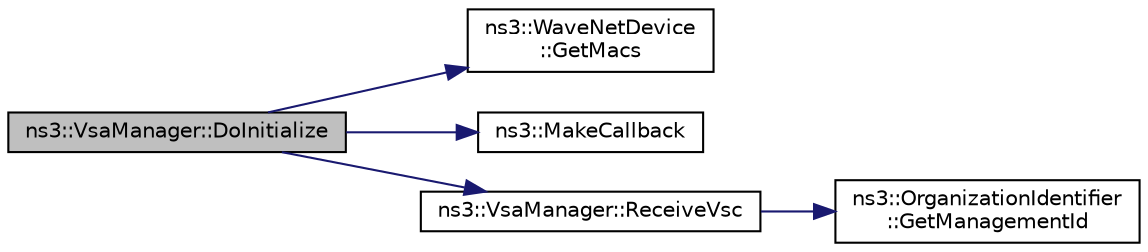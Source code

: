 digraph "ns3::VsaManager::DoInitialize"
{
  edge [fontname="Helvetica",fontsize="10",labelfontname="Helvetica",labelfontsize="10"];
  node [fontname="Helvetica",fontsize="10",shape=record];
  rankdir="LR";
  Node1 [label="ns3::VsaManager::DoInitialize",height=0.2,width=0.4,color="black", fillcolor="grey75", style="filled", fontcolor="black"];
  Node1 -> Node2 [color="midnightblue",fontsize="10",style="solid"];
  Node2 [label="ns3::WaveNetDevice\l::GetMacs",height=0.2,width=0.4,color="black", fillcolor="white", style="filled",URL="$d4/d1c/classns3_1_1WaveNetDevice.html#a48869fef4b065ccb39d2210a22bbe437"];
  Node1 -> Node3 [color="midnightblue",fontsize="10",style="solid"];
  Node3 [label="ns3::MakeCallback",height=0.2,width=0.4,color="black", fillcolor="white", style="filled",URL="$dd/de0/group__makecallbackmemptr.html#ga9376283685aa99d204048d6a4b7610a4"];
  Node1 -> Node4 [color="midnightblue",fontsize="10",style="solid"];
  Node4 [label="ns3::VsaManager::ReceiveVsc",height=0.2,width=0.4,color="black", fillcolor="white", style="filled",URL="$de/d6e/classns3_1_1VsaManager.html#a5dd6b3883b8e57ed8cc7f7cc7afa5601"];
  Node4 -> Node5 [color="midnightblue",fontsize="10",style="solid"];
  Node5 [label="ns3::OrganizationIdentifier\l::GetManagementId",height=0.2,width=0.4,color="black", fillcolor="white", style="filled",URL="$d4/dac/classns3_1_1OrganizationIdentifier.html#abdbf7d8cf53a4550068edcb2f530c866"];
}
